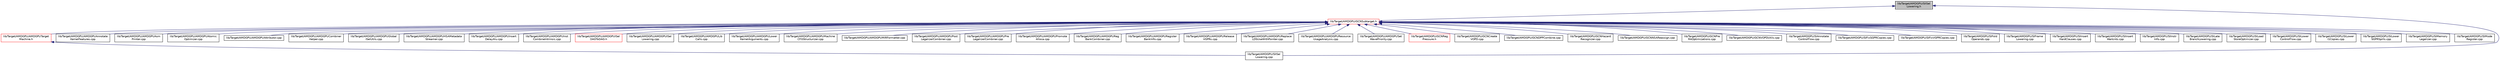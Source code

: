 digraph "lib/Target/AMDGPU/SIISelLowering.h"
{
 // LATEX_PDF_SIZE
  bgcolor="transparent";
  edge [fontname="Helvetica",fontsize="10",labelfontname="Helvetica",labelfontsize="10"];
  node [fontname="Helvetica",fontsize="10",shape=record];
  Node1 [label="lib/Target/AMDGPU/SIISel\lLowering.h",height=0.2,width=0.4,color="black", fillcolor="grey75", style="filled", fontcolor="black",tooltip=" "];
  Node1 -> Node2 [dir="back",color="midnightblue",fontsize="10",style="solid",fontname="Helvetica"];
  Node2 [label="lib/Target/AMDGPU/GCNSubtarget.h",height=0.2,width=0.4,color="red",URL="$GCNSubtarget_8h.html",tooltip=" "];
  Node2 -> Node3 [dir="back",color="midnightblue",fontsize="10",style="solid",fontname="Helvetica"];
  Node3 [label="lib/Target/AMDGPU/AMDGPUTarget\lMachine.h",height=0.2,width=0.4,color="red",URL="$AMDGPUTargetMachine_8h.html",tooltip=" "];
  Node3 -> Node32 [dir="back",color="midnightblue",fontsize="10",style="solid",fontname="Helvetica"];
  Node32 [label="lib/Target/AMDGPU/SIISel\lLowering.cpp",height=0.2,width=0.4,color="black",URL="$SIISelLowering_8cpp.html",tooltip=" "];
  Node2 -> Node48 [dir="back",color="midnightblue",fontsize="10",style="solid",fontname="Helvetica"];
  Node48 [label="lib/Target/AMDGPU/AMDGPUAnnotate\lKernelFeatures.cpp",height=0.2,width=0.4,color="black",URL="$AMDGPUAnnotateKernelFeatures_8cpp.html",tooltip=" "];
  Node2 -> Node7 [dir="back",color="midnightblue",fontsize="10",style="solid",fontname="Helvetica"];
  Node7 [label="lib/Target/AMDGPU/AMDGPUAsm\lPrinter.cpp",height=0.2,width=0.4,color="black",URL="$AMDGPUAsmPrinter_8cpp.html",tooltip=" "];
  Node2 -> Node49 [dir="back",color="midnightblue",fontsize="10",style="solid",fontname="Helvetica"];
  Node49 [label="lib/Target/AMDGPU/AMDGPUAtomic\lOptimizer.cpp",height=0.2,width=0.4,color="black",URL="$AMDGPUAtomicOptimizer_8cpp.html",tooltip=" "];
  Node2 -> Node50 [dir="back",color="midnightblue",fontsize="10",style="solid",fontname="Helvetica"];
  Node50 [label="lib/Target/AMDGPU/AMDGPUAttributor.cpp",height=0.2,width=0.4,color="black",URL="$AMDGPUAttributor_8cpp.html",tooltip=" "];
  Node2 -> Node51 [dir="back",color="midnightblue",fontsize="10",style="solid",fontname="Helvetica"];
  Node51 [label="lib/Target/AMDGPU/AMDGPUCombiner\lHelper.cpp",height=0.2,width=0.4,color="black",URL="$AMDGPUCombinerHelper_8cpp.html",tooltip=" "];
  Node2 -> Node52 [dir="back",color="midnightblue",fontsize="10",style="solid",fontname="Helvetica"];
  Node52 [label="lib/Target/AMDGPU/AMDGPUGlobal\lISelUtils.cpp",height=0.2,width=0.4,color="black",URL="$AMDGPUGlobalISelUtils_8cpp.html",tooltip=" "];
  Node2 -> Node9 [dir="back",color="midnightblue",fontsize="10",style="solid",fontname="Helvetica"];
  Node9 [label="lib/Target/AMDGPU/AMDGPUHSAMetadata\lStreamer.cpp",height=0.2,width=0.4,color="black",URL="$AMDGPUHSAMetadataStreamer_8cpp.html",tooltip=" "];
  Node2 -> Node53 [dir="back",color="midnightblue",fontsize="10",style="solid",fontname="Helvetica"];
  Node53 [label="lib/Target/AMDGPU/AMDGPUInsert\lDelayAlu.cpp",height=0.2,width=0.4,color="black",URL="$AMDGPUInsertDelayAlu_8cpp.html",tooltip=" "];
  Node2 -> Node54 [dir="back",color="midnightblue",fontsize="10",style="solid",fontname="Helvetica"];
  Node54 [label="lib/Target/AMDGPU/AMDGPUInst\lCombineIntrinsic.cpp",height=0.2,width=0.4,color="black",URL="$AMDGPUInstCombineIntrinsic_8cpp.html",tooltip=" "];
  Node2 -> Node12 [dir="back",color="midnightblue",fontsize="10",style="solid",fontname="Helvetica"];
  Node12 [label="lib/Target/AMDGPU/AMDGPUISel\lDAGToDAG.h",height=0.2,width=0.4,color="red",URL="$AMDGPUISelDAGToDAG_8h.html",tooltip=" "];
  Node2 -> Node15 [dir="back",color="midnightblue",fontsize="10",style="solid",fontname="Helvetica"];
  Node15 [label="lib/Target/AMDGPU/AMDGPUISel\lLowering.cpp",height=0.2,width=0.4,color="black",URL="$AMDGPUISelLowering_8cpp.html",tooltip=" "];
  Node2 -> Node55 [dir="back",color="midnightblue",fontsize="10",style="solid",fontname="Helvetica"];
  Node55 [label="lib/Target/AMDGPU/AMDGPULib\lCalls.cpp",height=0.2,width=0.4,color="black",URL="$AMDGPULibCalls_8cpp.html",tooltip=" "];
  Node2 -> Node56 [dir="back",color="midnightblue",fontsize="10",style="solid",fontname="Helvetica"];
  Node56 [label="lib/Target/AMDGPU/AMDGPULower\lKernelArguments.cpp",height=0.2,width=0.4,color="black",URL="$AMDGPULowerKernelArguments_8cpp.html",tooltip=" "];
  Node2 -> Node57 [dir="back",color="midnightblue",fontsize="10",style="solid",fontname="Helvetica"];
  Node57 [label="lib/Target/AMDGPU/AMDGPUMachine\lCFGStructurizer.cpp",height=0.2,width=0.4,color="black",URL="$AMDGPUMachineCFGStructurizer_8cpp.html",tooltip=" "];
  Node2 -> Node17 [dir="back",color="midnightblue",fontsize="10",style="solid",fontname="Helvetica"];
  Node17 [label="lib/Target/AMDGPU/AMDGPUMIRFormatter.cpp",height=0.2,width=0.4,color="black",URL="$AMDGPUMIRFormatter_8cpp.html",tooltip=" "];
  Node2 -> Node58 [dir="back",color="midnightblue",fontsize="10",style="solid",fontname="Helvetica"];
  Node58 [label="lib/Target/AMDGPU/AMDGPUPost\lLegalizerCombiner.cpp",height=0.2,width=0.4,color="black",URL="$AMDGPUPostLegalizerCombiner_8cpp.html",tooltip=" "];
  Node2 -> Node59 [dir="back",color="midnightblue",fontsize="10",style="solid",fontname="Helvetica"];
  Node59 [label="lib/Target/AMDGPU/AMDGPUPre\lLegalizerCombiner.cpp",height=0.2,width=0.4,color="black",URL="$AMDGPUPreLegalizerCombiner_8cpp.html",tooltip=" "];
  Node2 -> Node60 [dir="back",color="midnightblue",fontsize="10",style="solid",fontname="Helvetica"];
  Node60 [label="lib/Target/AMDGPU/AMDGPUPromote\lAlloca.cpp",height=0.2,width=0.4,color="black",URL="$AMDGPUPromoteAlloca_8cpp.html",tooltip=" "];
  Node2 -> Node18 [dir="back",color="midnightblue",fontsize="10",style="solid",fontname="Helvetica"];
  Node18 [label="lib/Target/AMDGPU/AMDGPUReg\lBankCombiner.cpp",height=0.2,width=0.4,color="black",URL="$AMDGPURegBankCombiner_8cpp.html",tooltip=" "];
  Node2 -> Node19 [dir="back",color="midnightblue",fontsize="10",style="solid",fontname="Helvetica"];
  Node19 [label="lib/Target/AMDGPU/AMDGPURegister\lBankInfo.cpp",height=0.2,width=0.4,color="black",URL="$AMDGPURegisterBankInfo_8cpp.html",tooltip=" "];
  Node2 -> Node61 [dir="back",color="midnightblue",fontsize="10",style="solid",fontname="Helvetica"];
  Node61 [label="lib/Target/AMDGPU/AMDGPURelease\lVGPRs.cpp",height=0.2,width=0.4,color="black",URL="$AMDGPUReleaseVGPRs_8cpp.html",tooltip=" "];
  Node2 -> Node62 [dir="back",color="midnightblue",fontsize="10",style="solid",fontname="Helvetica"];
  Node62 [label="lib/Target/AMDGPU/AMDGPUReplace\lLDSUseWithPointer.cpp",height=0.2,width=0.4,color="black",URL="$AMDGPUReplaceLDSUseWithPointer_8cpp.html",tooltip=" "];
  Node2 -> Node20 [dir="back",color="midnightblue",fontsize="10",style="solid",fontname="Helvetica"];
  Node20 [label="lib/Target/AMDGPU/AMDGPUResource\lUsageAnalysis.cpp",height=0.2,width=0.4,color="black",URL="$AMDGPUResourceUsageAnalysis_8cpp.html",tooltip="Analyzes how many registers and other resources are used by functions."];
  Node2 -> Node63 [dir="back",color="midnightblue",fontsize="10",style="solid",fontname="Helvetica"];
  Node63 [label="lib/Target/AMDGPU/AMDGPUSet\lWavePriority.cpp",height=0.2,width=0.4,color="black",URL="$AMDGPUSetWavePriority_8cpp.html",tooltip=" "];
  Node2 -> Node64 [dir="back",color="midnightblue",fontsize="10",style="solid",fontname="Helvetica"];
  Node64 [label="lib/Target/AMDGPU/GCNReg\lPressure.h",height=0.2,width=0.4,color="red",URL="$GCNRegPressure_8h.html",tooltip=" "];
  Node2 -> Node68 [dir="back",color="midnightblue",fontsize="10",style="solid",fontname="Helvetica"];
  Node68 [label="lib/Target/AMDGPU/GCNCreate\lVOPD.cpp",height=0.2,width=0.4,color="black",URL="$GCNCreateVOPD_8cpp.html",tooltip=" "];
  Node2 -> Node69 [dir="back",color="midnightblue",fontsize="10",style="solid",fontname="Helvetica"];
  Node69 [label="lib/Target/AMDGPU/GCNDPPCombine.cpp",height=0.2,width=0.4,color="black",URL="$GCNDPPCombine_8cpp.html",tooltip=" "];
  Node2 -> Node23 [dir="back",color="midnightblue",fontsize="10",style="solid",fontname="Helvetica"];
  Node23 [label="lib/Target/AMDGPU/GCNHazard\lRecognizer.cpp",height=0.2,width=0.4,color="black",URL="$GCNHazardRecognizer_8cpp.html",tooltip=" "];
  Node2 -> Node25 [dir="back",color="midnightblue",fontsize="10",style="solid",fontname="Helvetica"];
  Node25 [label="lib/Target/AMDGPU/GCNNSAReassign.cpp",height=0.2,width=0.4,color="black",URL="$GCNNSAReassign_8cpp.html",tooltip="Try to reassign registers on GFX10+ from non-sequential to sequential in NSA image instructions...."];
  Node2 -> Node70 [dir="back",color="midnightblue",fontsize="10",style="solid",fontname="Helvetica"];
  Node70 [label="lib/Target/AMDGPU/GCNPre\lRAOptimizations.cpp",height=0.2,width=0.4,color="black",URL="$GCNPreRAOptimizations_8cpp.html",tooltip=" "];
  Node2 -> Node71 [dir="back",color="midnightblue",fontsize="10",style="solid",fontname="Helvetica"];
  Node71 [label="lib/Target/AMDGPU/GCNVOPDUtils.cpp",height=0.2,width=0.4,color="black",URL="$GCNVOPDUtils_8cpp.html",tooltip=" "];
  Node2 -> Node72 [dir="back",color="midnightblue",fontsize="10",style="solid",fontname="Helvetica"];
  Node72 [label="lib/Target/AMDGPU/SIAnnotate\lControlFlow.cpp",height=0.2,width=0.4,color="black",URL="$SIAnnotateControlFlow_8cpp.html",tooltip=" "];
  Node2 -> Node73 [dir="back",color="midnightblue",fontsize="10",style="solid",fontname="Helvetica"];
  Node73 [label="lib/Target/AMDGPU/SIFixSGPRCopies.cpp",height=0.2,width=0.4,color="black",URL="$SIFixSGPRCopies_8cpp.html",tooltip=" "];
  Node2 -> Node74 [dir="back",color="midnightblue",fontsize="10",style="solid",fontname="Helvetica"];
  Node74 [label="lib/Target/AMDGPU/SIFixVGPRCopies.cpp",height=0.2,width=0.4,color="black",URL="$SIFixVGPRCopies_8cpp.html",tooltip=" "];
  Node2 -> Node27 [dir="back",color="midnightblue",fontsize="10",style="solid",fontname="Helvetica"];
  Node27 [label="lib/Target/AMDGPU/SIFold\lOperands.cpp",height=0.2,width=0.4,color="black",URL="$SIFoldOperands_8cpp.html",tooltip=" "];
  Node2 -> Node29 [dir="back",color="midnightblue",fontsize="10",style="solid",fontname="Helvetica"];
  Node29 [label="lib/Target/AMDGPU/SIFrame\lLowering.cpp",height=0.2,width=0.4,color="black",URL="$SIFrameLowering_8cpp.html",tooltip=" "];
  Node2 -> Node75 [dir="back",color="midnightblue",fontsize="10",style="solid",fontname="Helvetica"];
  Node75 [label="lib/Target/AMDGPU/SIInsert\lHardClauses.cpp",height=0.2,width=0.4,color="black",URL="$SIInsertHardClauses_8cpp.html",tooltip=" "];
  Node2 -> Node30 [dir="back",color="midnightblue",fontsize="10",style="solid",fontname="Helvetica"];
  Node30 [label="lib/Target/AMDGPU/SIInsert\lWaitcnts.cpp",height=0.2,width=0.4,color="black",URL="$SIInsertWaitcnts_8cpp.html",tooltip=" "];
  Node2 -> Node31 [dir="back",color="midnightblue",fontsize="10",style="solid",fontname="Helvetica"];
  Node31 [label="lib/Target/AMDGPU/SIInstr\lInfo.cpp",height=0.2,width=0.4,color="black",URL="$SIInstrInfo_8cpp.html",tooltip=" "];
  Node2 -> Node33 [dir="back",color="midnightblue",fontsize="10",style="solid",fontname="Helvetica"];
  Node33 [label="lib/Target/AMDGPU/SILate\lBranchLowering.cpp",height=0.2,width=0.4,color="black",URL="$SILateBranchLowering_8cpp.html",tooltip=" "];
  Node2 -> Node76 [dir="back",color="midnightblue",fontsize="10",style="solid",fontname="Helvetica"];
  Node76 [label="lib/Target/AMDGPU/SILoad\lStoreOptimizer.cpp",height=0.2,width=0.4,color="black",URL="$SILoadStoreOptimizer_8cpp.html",tooltip=" "];
  Node2 -> Node77 [dir="back",color="midnightblue",fontsize="10",style="solid",fontname="Helvetica"];
  Node77 [label="lib/Target/AMDGPU/SILower\lControlFlow.cpp",height=0.2,width=0.4,color="black",URL="$SILowerControlFlow_8cpp.html",tooltip=" "];
  Node2 -> Node78 [dir="back",color="midnightblue",fontsize="10",style="solid",fontname="Helvetica"];
  Node78 [label="lib/Target/AMDGPU/SILower\lI1Copies.cpp",height=0.2,width=0.4,color="black",URL="$SILowerI1Copies_8cpp.html",tooltip=" "];
  Node2 -> Node34 [dir="back",color="midnightblue",fontsize="10",style="solid",fontname="Helvetica"];
  Node34 [label="lib/Target/AMDGPU/SILower\lSGPRSpills.cpp",height=0.2,width=0.4,color="black",URL="$SILowerSGPRSpills_8cpp.html",tooltip=" "];
  Node2 -> Node79 [dir="back",color="midnightblue",fontsize="10",style="solid",fontname="Helvetica"];
  Node79 [label="lib/Target/AMDGPU/SIMemory\lLegalizer.cpp",height=0.2,width=0.4,color="black",URL="$SIMemoryLegalizer_8cpp.html",tooltip=" "];
  Node2 -> Node80 [dir="back",color="midnightblue",fontsize="10",style="solid",fontname="Helvetica"];
  Node80 [label="lib/Target/AMDGPU/SIMode\lRegister.cpp",height=0.2,width=0.4,color="black",URL="$SIModeRegister_8cpp.html",tooltip=" "];
  Node1 -> Node32 [dir="back",color="midnightblue",fontsize="10",style="solid",fontname="Helvetica"];
}
